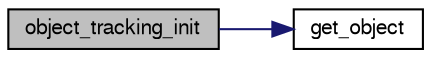 digraph "object_tracking_init"
{
  edge [fontname="FreeSans",fontsize="10",labelfontname="FreeSans",labelfontsize="10"];
  node [fontname="FreeSans",fontsize="10",shape=record];
  rankdir="LR";
  Node1 [label="object_tracking_init",height=0.2,width=0.4,color="black", fillcolor="grey75", style="filled", fontcolor="black"];
  Node1 -> Node2 [color="midnightblue",fontsize="10",style="solid",fontname="FreeSans"];
  Node2 [label="get_object",height=0.2,width=0.4,color="black", fillcolor="white", style="filled",URL="$object__tracking_8c.html#ac9393406e390c63825c5279693a2a99e"];
}
